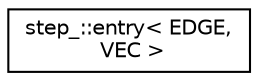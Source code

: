 digraph "Graphical Class Hierarchy"
{
  edge [fontname="Helvetica",fontsize="10",labelfontname="Helvetica",labelfontsize="10"];
  node [fontname="Helvetica",fontsize="10",shape=record];
  rankdir="LR";
  Node1 [label="step_::entry\< EDGE,\l VEC \>",height=0.2,width=0.4,color="black", fillcolor="white", style="filled",URL="$structstep___1_1entry.html"];
}
